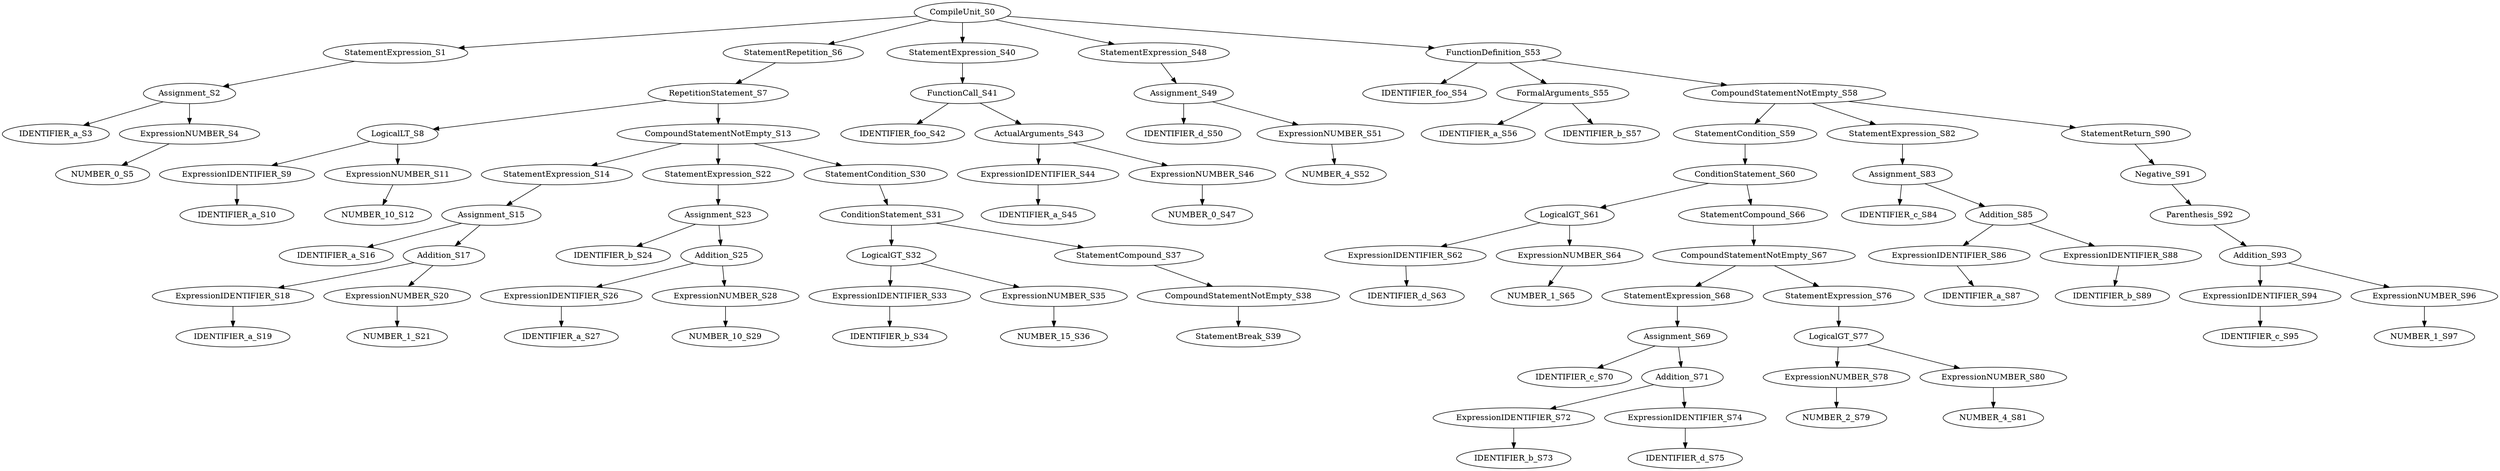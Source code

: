 digraph G{
"CompileUnit_S0"->"StatementExpression_S1"
"StatementExpression_S1"->"Assignment_S2"
"Assignment_S2"->"IDENTIFIER_a_S3"
"Assignment_S2"->"ExpressionNUMBER_S4"
"ExpressionNUMBER_S4"->"NUMBER_0_S5"
"CompileUnit_S0"->"StatementRepetition_S6"
"StatementRepetition_S6"->"RepetitionStatement_S7"
"RepetitionStatement_S7"->"LogicalLT_S8"
"LogicalLT_S8"->"ExpressionIDENTIFIER_S9"
"ExpressionIDENTIFIER_S9"->"IDENTIFIER_a_S10"
"LogicalLT_S8"->"ExpressionNUMBER_S11"
"ExpressionNUMBER_S11"->"NUMBER_10_S12"
"RepetitionStatement_S7"->"CompoundStatementNotEmpty_S13"
"CompoundStatementNotEmpty_S13"->"StatementExpression_S14"
"StatementExpression_S14"->"Assignment_S15"
"Assignment_S15"->"IDENTIFIER_a_S16"
"Assignment_S15"->"Addition_S17"
"Addition_S17"->"ExpressionIDENTIFIER_S18"
"ExpressionIDENTIFIER_S18"->"IDENTIFIER_a_S19"
"Addition_S17"->"ExpressionNUMBER_S20"
"ExpressionNUMBER_S20"->"NUMBER_1_S21"
"CompoundStatementNotEmpty_S13"->"StatementExpression_S22"
"StatementExpression_S22"->"Assignment_S23"
"Assignment_S23"->"IDENTIFIER_b_S24"
"Assignment_S23"->"Addition_S25"
"Addition_S25"->"ExpressionIDENTIFIER_S26"
"ExpressionIDENTIFIER_S26"->"IDENTIFIER_a_S27"
"Addition_S25"->"ExpressionNUMBER_S28"
"ExpressionNUMBER_S28"->"NUMBER_10_S29"
"CompoundStatementNotEmpty_S13"->"StatementCondition_S30"
"StatementCondition_S30"->"ConditionStatement_S31"
"ConditionStatement_S31"->"LogicalGT_S32"
"LogicalGT_S32"->"ExpressionIDENTIFIER_S33"
"ExpressionIDENTIFIER_S33"->"IDENTIFIER_b_S34"
"LogicalGT_S32"->"ExpressionNUMBER_S35"
"ExpressionNUMBER_S35"->"NUMBER_15_S36"
"ConditionStatement_S31"->"StatementCompound_S37"
"StatementCompound_S37"->"CompoundStatementNotEmpty_S38"
"CompoundStatementNotEmpty_S38"->"StatementBreak_S39"
"CompileUnit_S0"->"StatementExpression_S40"
"StatementExpression_S40"->"FunctionCall_S41"
"FunctionCall_S41"->"IDENTIFIER_foo_S42"
"FunctionCall_S41"->"ActualArguments_S43"
"ActualArguments_S43"->"ExpressionIDENTIFIER_S44"
"ExpressionIDENTIFIER_S44"->"IDENTIFIER_a_S45"
"ActualArguments_S43"->"ExpressionNUMBER_S46"
"ExpressionNUMBER_S46"->"NUMBER_0_S47"
"CompileUnit_S0"->"StatementExpression_S48"
"StatementExpression_S48"->"Assignment_S49"
"Assignment_S49"->"IDENTIFIER_d_S50"
"Assignment_S49"->"ExpressionNUMBER_S51"
"ExpressionNUMBER_S51"->"NUMBER_4_S52"
"CompileUnit_S0"->"FunctionDefinition_S53"
"FunctionDefinition_S53"->"IDENTIFIER_foo_S54"
"FunctionDefinition_S53"->"FormalArguments_S55"
"FormalArguments_S55"->"IDENTIFIER_a_S56"
"FormalArguments_S55"->"IDENTIFIER_b_S57"
"FunctionDefinition_S53"->"CompoundStatementNotEmpty_S58"
"CompoundStatementNotEmpty_S58"->"StatementCondition_S59"
"StatementCondition_S59"->"ConditionStatement_S60"
"ConditionStatement_S60"->"LogicalGT_S61"
"LogicalGT_S61"->"ExpressionIDENTIFIER_S62"
"ExpressionIDENTIFIER_S62"->"IDENTIFIER_d_S63"
"LogicalGT_S61"->"ExpressionNUMBER_S64"
"ExpressionNUMBER_S64"->"NUMBER_1_S65"
"ConditionStatement_S60"->"StatementCompound_S66"
"StatementCompound_S66"->"CompoundStatementNotEmpty_S67"
"CompoundStatementNotEmpty_S67"->"StatementExpression_S68"
"StatementExpression_S68"->"Assignment_S69"
"Assignment_S69"->"IDENTIFIER_c_S70"
"Assignment_S69"->"Addition_S71"
"Addition_S71"->"ExpressionIDENTIFIER_S72"
"ExpressionIDENTIFIER_S72"->"IDENTIFIER_b_S73"
"Addition_S71"->"ExpressionIDENTIFIER_S74"
"ExpressionIDENTIFIER_S74"->"IDENTIFIER_d_S75"
"CompoundStatementNotEmpty_S67"->"StatementExpression_S76"
"StatementExpression_S76"->"LogicalGT_S77"
"LogicalGT_S77"->"ExpressionNUMBER_S78"
"ExpressionNUMBER_S78"->"NUMBER_2_S79"
"LogicalGT_S77"->"ExpressionNUMBER_S80"
"ExpressionNUMBER_S80"->"NUMBER_4_S81"
"CompoundStatementNotEmpty_S58"->"StatementExpression_S82"
"StatementExpression_S82"->"Assignment_S83"
"Assignment_S83"->"IDENTIFIER_c_S84"
"Assignment_S83"->"Addition_S85"
"Addition_S85"->"ExpressionIDENTIFIER_S86"
"ExpressionIDENTIFIER_S86"->"IDENTIFIER_a_S87"
"Addition_S85"->"ExpressionIDENTIFIER_S88"
"ExpressionIDENTIFIER_S88"->"IDENTIFIER_b_S89"
"CompoundStatementNotEmpty_S58"->"StatementReturn_S90"
"StatementReturn_S90"->"Negative_S91"
"Negative_S91"->"Parenthesis_S92"
"Parenthesis_S92"->"Addition_S93"
"Addition_S93"->"ExpressionIDENTIFIER_S94"
"ExpressionIDENTIFIER_S94"->"IDENTIFIER_c_S95"
"Addition_S93"->"ExpressionNUMBER_S96"
"ExpressionNUMBER_S96"->"NUMBER_1_S97"
}
